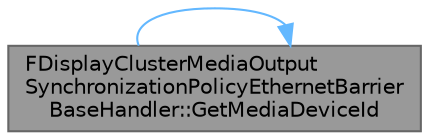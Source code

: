 digraph "FDisplayClusterMediaOutputSynchronizationPolicyEthernetBarrierBaseHandler::GetMediaDeviceId"
{
 // INTERACTIVE_SVG=YES
 // LATEX_PDF_SIZE
  bgcolor="transparent";
  edge [fontname=Helvetica,fontsize=10,labelfontname=Helvetica,labelfontsize=10];
  node [fontname=Helvetica,fontsize=10,shape=box,height=0.2,width=0.4];
  rankdir="LR";
  Node1 [id="Node000001",label="FDisplayClusterMediaOutput\lSynchronizationPolicyEthernetBarrier\lBaseHandler::GetMediaDeviceId",height=0.2,width=0.4,color="gray40", fillcolor="grey60", style="filled", fontcolor="black",tooltip="Returns media device ID being synchronized."];
  Node1 -> Node1 [id="edge1_Node000001_Node000001",color="steelblue1",style="solid",tooltip=" "];
}
